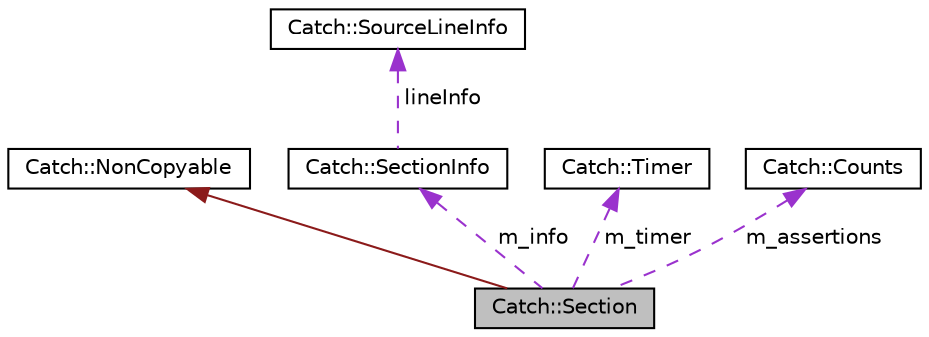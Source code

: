 digraph "Catch::Section"
{
 // LATEX_PDF_SIZE
  edge [fontname="Helvetica",fontsize="10",labelfontname="Helvetica",labelfontsize="10"];
  node [fontname="Helvetica",fontsize="10",shape=record];
  Node1 [label="Catch::Section",height=0.2,width=0.4,color="black", fillcolor="grey75", style="filled", fontcolor="black",tooltip=" "];
  Node2 -> Node1 [dir="back",color="firebrick4",fontsize="10",style="solid"];
  Node2 [label="Catch::NonCopyable",height=0.2,width=0.4,color="black", fillcolor="white", style="filled",URL="$classCatch_1_1NonCopyable.html",tooltip=" "];
  Node3 -> Node1 [dir="back",color="darkorchid3",fontsize="10",style="dashed",label=" m_info" ];
  Node3 [label="Catch::SectionInfo",height=0.2,width=0.4,color="black", fillcolor="white", style="filled",URL="$structCatch_1_1SectionInfo.html",tooltip=" "];
  Node4 -> Node3 [dir="back",color="darkorchid3",fontsize="10",style="dashed",label=" lineInfo" ];
  Node4 [label="Catch::SourceLineInfo",height=0.2,width=0.4,color="black", fillcolor="white", style="filled",URL="$structCatch_1_1SourceLineInfo.html",tooltip=" "];
  Node5 -> Node1 [dir="back",color="darkorchid3",fontsize="10",style="dashed",label=" m_timer" ];
  Node5 [label="Catch::Timer",height=0.2,width=0.4,color="black", fillcolor="white", style="filled",URL="$classCatch_1_1Timer.html",tooltip=" "];
  Node6 -> Node1 [dir="back",color="darkorchid3",fontsize="10",style="dashed",label=" m_assertions" ];
  Node6 [label="Catch::Counts",height=0.2,width=0.4,color="black", fillcolor="white", style="filled",URL="$structCatch_1_1Counts.html",tooltip=" "];
}
